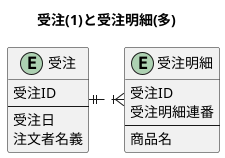 @startuml
title 受注(1)と受注明細(多)

entity "受注" as order {
    受注ID
    --
    受注日
    注文者名義
}

entity "受注明細" as order_detail {
    受注ID
    受注明細連番
    --
    商品名
}

order ||.|{ order_detail
@enduml